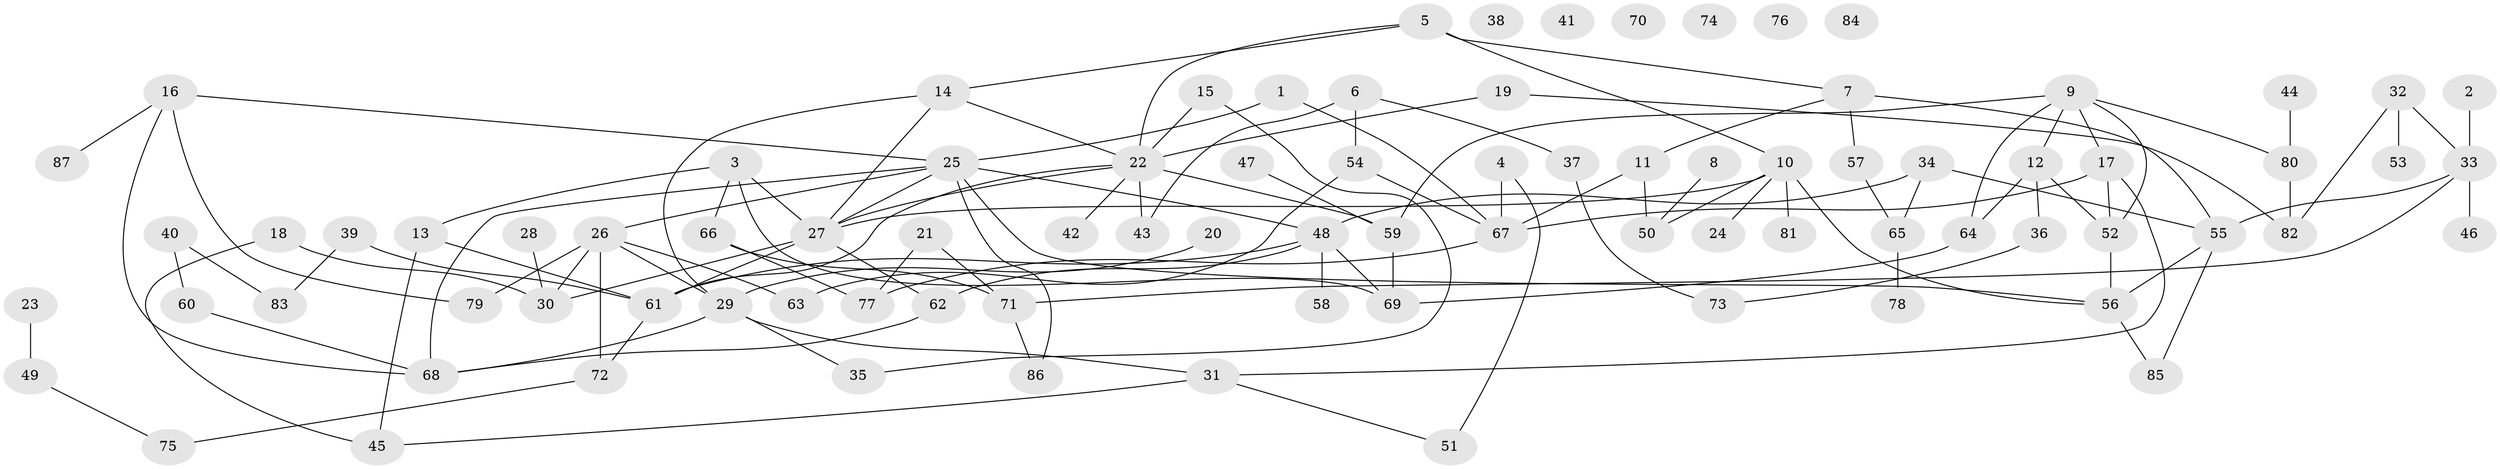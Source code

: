 // coarse degree distribution, {2: 0.24324324324324326, 1: 0.2972972972972973, 8: 0.02702702702702703, 13: 0.05405405405405406, 4: 0.05405405405405406, 7: 0.02702702702702703, 10: 0.02702702702702703, 5: 0.05405405405405406, 9: 0.02702702702702703, 0: 0.16216216216216217, 3: 0.02702702702702703}
// Generated by graph-tools (version 1.1) at 2025/16/03/04/25 18:16:36]
// undirected, 87 vertices, 124 edges
graph export_dot {
graph [start="1"]
  node [color=gray90,style=filled];
  1;
  2;
  3;
  4;
  5;
  6;
  7;
  8;
  9;
  10;
  11;
  12;
  13;
  14;
  15;
  16;
  17;
  18;
  19;
  20;
  21;
  22;
  23;
  24;
  25;
  26;
  27;
  28;
  29;
  30;
  31;
  32;
  33;
  34;
  35;
  36;
  37;
  38;
  39;
  40;
  41;
  42;
  43;
  44;
  45;
  46;
  47;
  48;
  49;
  50;
  51;
  52;
  53;
  54;
  55;
  56;
  57;
  58;
  59;
  60;
  61;
  62;
  63;
  64;
  65;
  66;
  67;
  68;
  69;
  70;
  71;
  72;
  73;
  74;
  75;
  76;
  77;
  78;
  79;
  80;
  81;
  82;
  83;
  84;
  85;
  86;
  87;
  1 -- 25;
  1 -- 67;
  2 -- 33;
  3 -- 13;
  3 -- 27;
  3 -- 66;
  3 -- 69;
  4 -- 51;
  4 -- 67;
  5 -- 7;
  5 -- 10;
  5 -- 14;
  5 -- 22;
  6 -- 37;
  6 -- 43;
  6 -- 54;
  7 -- 11;
  7 -- 55;
  7 -- 57;
  8 -- 50;
  9 -- 12;
  9 -- 17;
  9 -- 52;
  9 -- 59;
  9 -- 64;
  9 -- 80;
  10 -- 24;
  10 -- 27;
  10 -- 50;
  10 -- 56;
  10 -- 81;
  11 -- 50;
  11 -- 67;
  12 -- 36;
  12 -- 52;
  12 -- 64;
  13 -- 45;
  13 -- 61;
  14 -- 22;
  14 -- 27;
  14 -- 29;
  15 -- 22;
  15 -- 35;
  16 -- 25;
  16 -- 68;
  16 -- 79;
  16 -- 87;
  17 -- 31;
  17 -- 52;
  17 -- 67;
  18 -- 30;
  18 -- 45;
  19 -- 22;
  19 -- 82;
  20 -- 29;
  21 -- 71;
  21 -- 77;
  22 -- 27;
  22 -- 42;
  22 -- 43;
  22 -- 59;
  22 -- 61;
  23 -- 49;
  25 -- 26;
  25 -- 27;
  25 -- 48;
  25 -- 56;
  25 -- 68;
  25 -- 86;
  26 -- 29;
  26 -- 30;
  26 -- 63;
  26 -- 72;
  26 -- 79;
  27 -- 30;
  27 -- 61;
  27 -- 62;
  28 -- 30;
  29 -- 31;
  29 -- 35;
  29 -- 68;
  31 -- 45;
  31 -- 51;
  32 -- 33;
  32 -- 53;
  32 -- 82;
  33 -- 46;
  33 -- 55;
  33 -- 71;
  34 -- 48;
  34 -- 55;
  34 -- 65;
  36 -- 73;
  37 -- 73;
  39 -- 61;
  39 -- 83;
  40 -- 60;
  40 -- 83;
  44 -- 80;
  47 -- 59;
  48 -- 58;
  48 -- 61;
  48 -- 62;
  48 -- 69;
  49 -- 75;
  52 -- 56;
  54 -- 63;
  54 -- 67;
  55 -- 56;
  55 -- 85;
  56 -- 85;
  57 -- 65;
  59 -- 69;
  60 -- 68;
  61 -- 72;
  62 -- 68;
  64 -- 69;
  65 -- 78;
  66 -- 71;
  66 -- 77;
  67 -- 77;
  71 -- 86;
  72 -- 75;
  80 -- 82;
}
